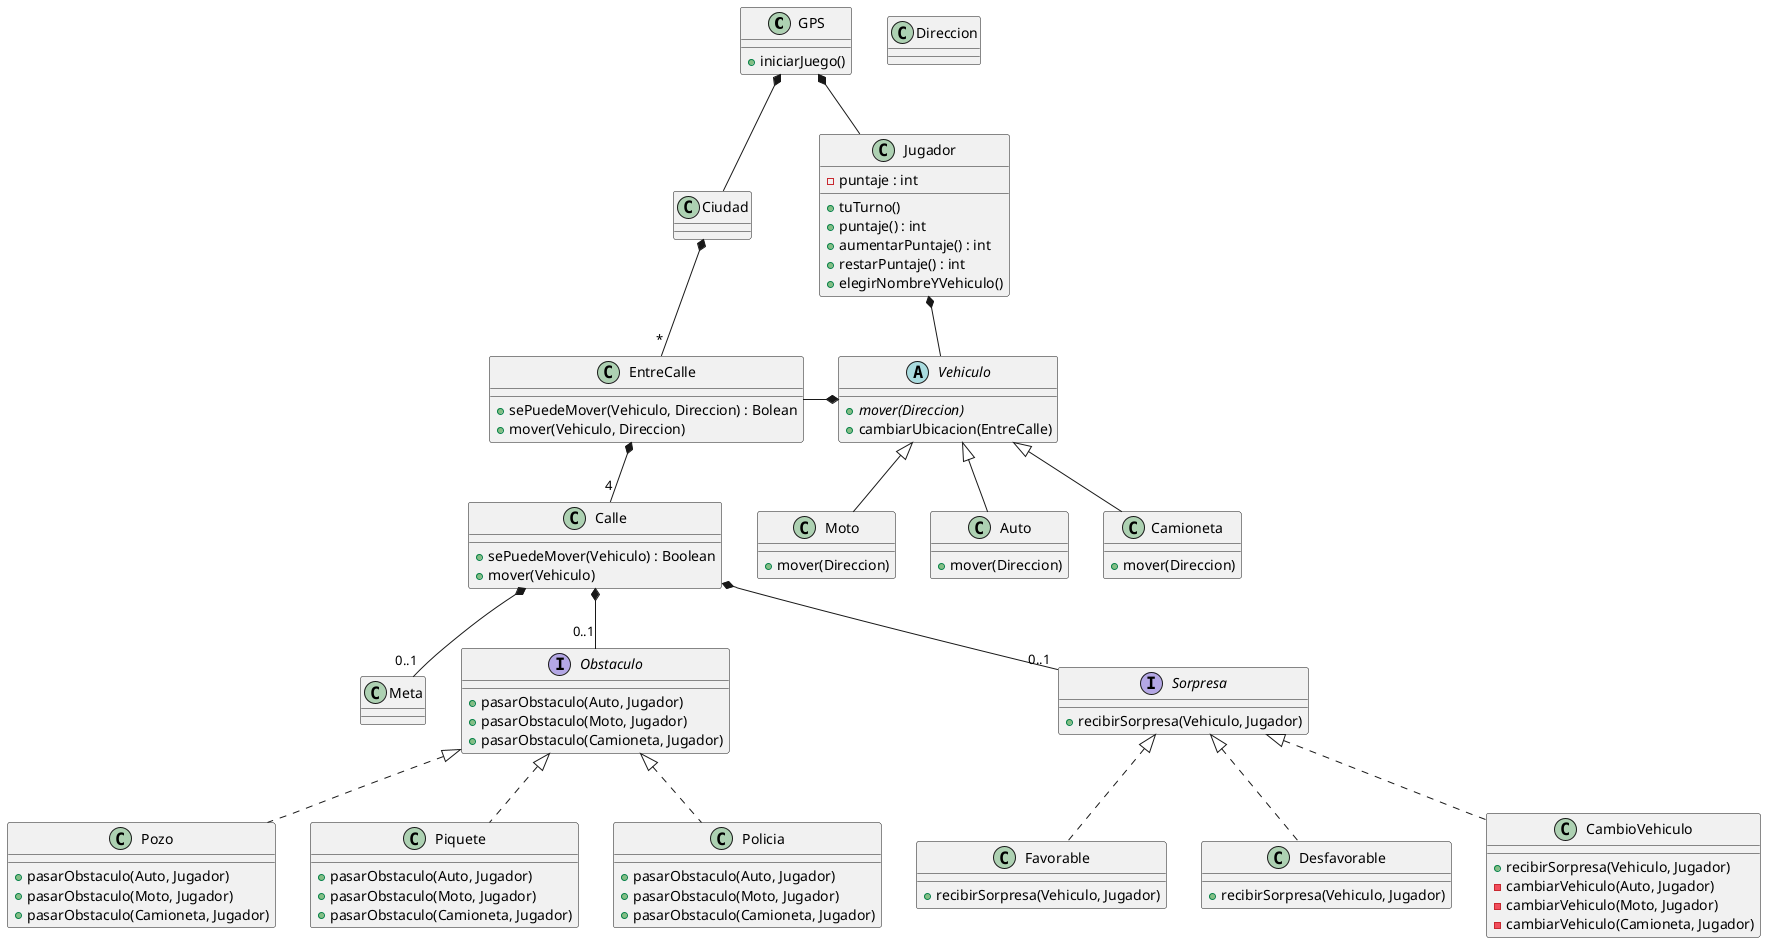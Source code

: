 @startuml diagramaClaseGeneral

GPS *-- Ciudad
GPS *-- Jugador

class GPS {
    + iniciarJuego()
}

Ciudad *-- "*" EntreCalle
EntreCalle *-- "4" Calle 

class Ciudad {}

class EntreCalle {
    + sePuedeMover(Vehiculo, Direccion) : Bolean
    + mover(Vehiculo, Direccion)
}

class Calle {
    + sePuedeMover(Vehiculo) : Boolean
    + mover(Vehiculo)
}

Calle *-- "0..1" Meta
Calle *-- "0..1" Obstaculo
Calle *-- "0..1" Sorpresa

class Meta {}

interface Obstaculo {
    + pasarObstaculo(Auto, Jugador)
    + pasarObstaculo(Moto, Jugador)
    + pasarObstaculo(Camioneta, Jugador)
}

interface Sorpresa {
    + recibirSorpresa(Vehiculo, Jugador)
}

Obstaculo <|.. Pozo
Obstaculo <|.. Piquete
Obstaculo <|.. Policia

class Pozo {
    + pasarObstaculo(Auto, Jugador)
    + pasarObstaculo(Moto, Jugador)
    + pasarObstaculo(Camioneta, Jugador)
}

class Piquete {
    + pasarObstaculo(Auto, Jugador)
    + pasarObstaculo(Moto, Jugador)
    + pasarObstaculo(Camioneta, Jugador)
}

class Policia {
    + pasarObstaculo(Auto, Jugador)
    + pasarObstaculo(Moto, Jugador)
    + pasarObstaculo(Camioneta, Jugador)
}

Sorpresa <|.. Favorable
Sorpresa <|.. Desfavorable
Sorpresa <|.. CambioVehiculo

class Favorable {
    + recibirSorpresa(Vehiculo, Jugador)
}
class Desfavorable {
    + recibirSorpresa(Vehiculo, Jugador)
}
class CambioVehiculo {
    + recibirSorpresa(Vehiculo, Jugador)
    - cambiarVehiculo(Auto, Jugador)
    - cambiarVehiculo(Moto, Jugador)
    - cambiarVehiculo(Camioneta, Jugador)
}

Vehiculo *--left EntreCalle

Vehiculo <|-- Moto
Vehiculo <|-- Auto
Vehiculo <|-- Camioneta

abstract class Vehiculo {
    {abstract} + mover(Direccion)
    + cambiarUbicacion(EntreCalle)
}

class Moto {
    + mover(Direccion)
}

class Auto {
    + mover(Direccion)
}

class Camioneta {
    + mover(Direccion)
}

class Jugador {
    - puntaje : int
    + tuTurno()
    + puntaje() : int
    + aumentarPuntaje() : int
    + restarPuntaje() : int
    + elegirNombreYVehiculo()
}

Jugador *-- Vehiculo

class Direccion {}

















@enduml
